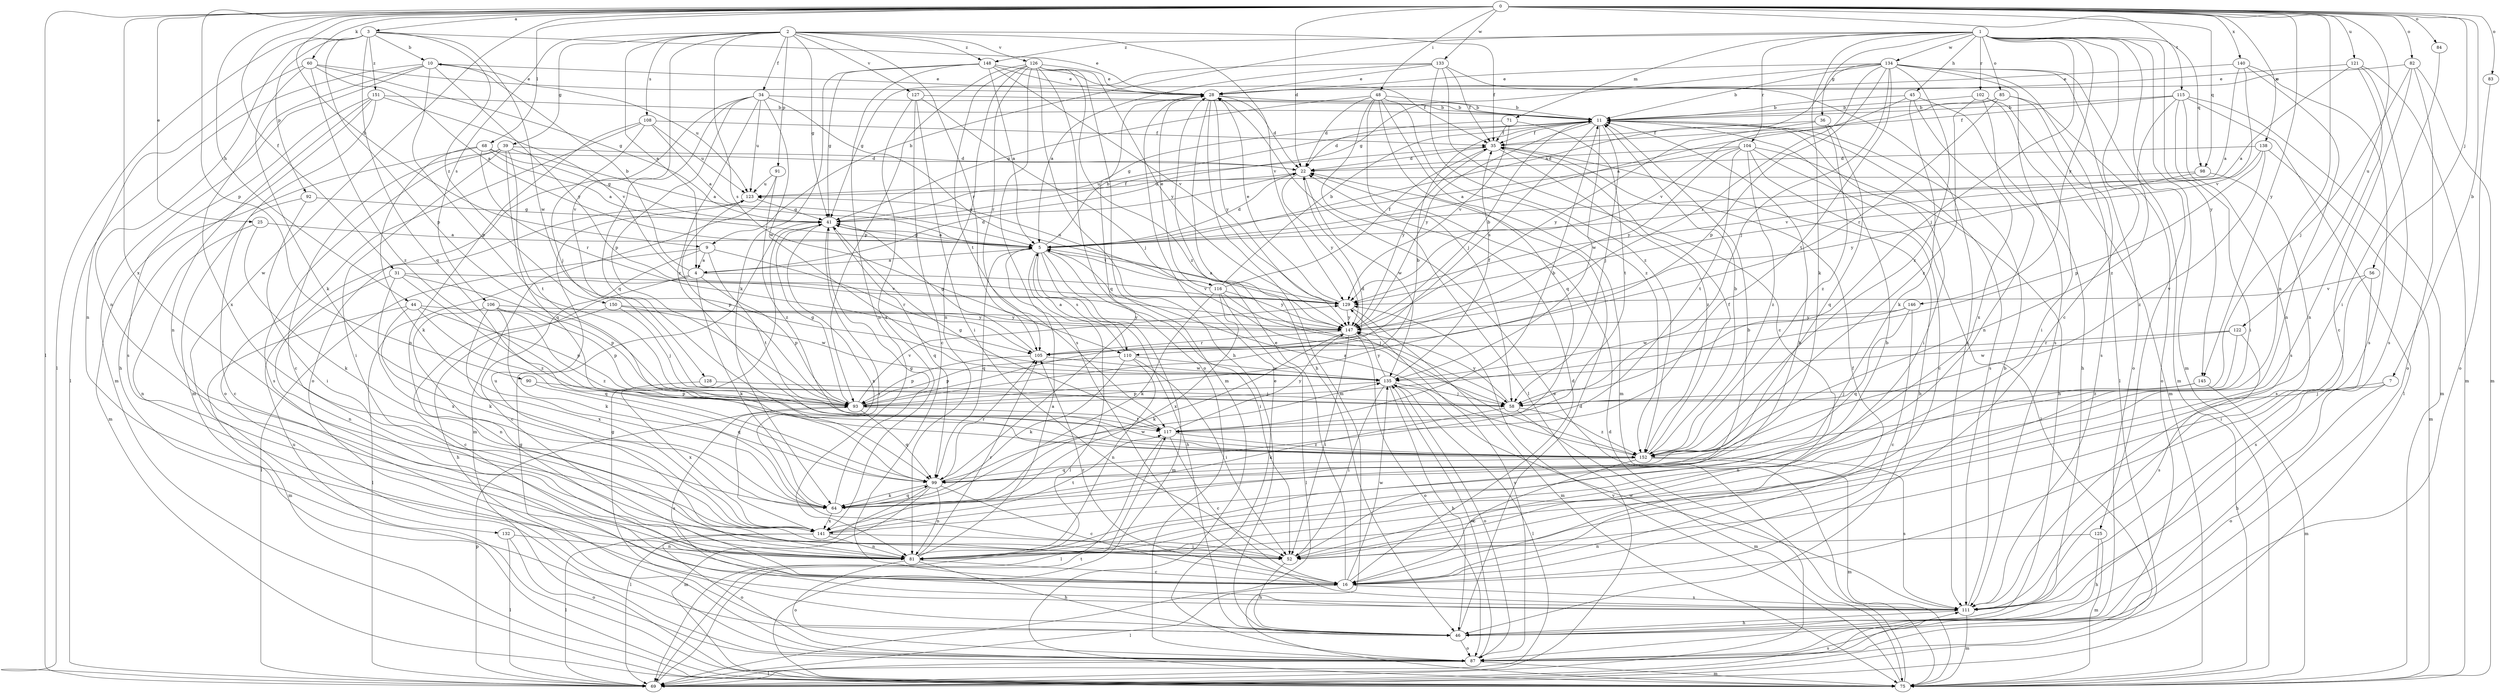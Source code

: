 strict digraph  {
0;
1;
2;
3;
4;
5;
7;
9;
10;
11;
16;
22;
25;
28;
31;
34;
35;
36;
39;
41;
44;
45;
46;
48;
52;
56;
58;
60;
64;
68;
69;
71;
75;
81;
82;
83;
84;
85;
87;
90;
91;
92;
93;
98;
99;
102;
104;
105;
106;
108;
110;
111;
115;
116;
117;
121;
122;
123;
125;
126;
127;
128;
129;
132;
133;
134;
135;
138;
140;
141;
145;
146;
147;
148;
150;
151;
152;
0 -> 3  [label=a];
0 -> 7  [label=b];
0 -> 9  [label=b];
0 -> 22  [label=d];
0 -> 25  [label=e];
0 -> 31  [label=f];
0 -> 44  [label=h];
0 -> 48  [label=i];
0 -> 56  [label=j];
0 -> 60  [label=k];
0 -> 68  [label=l];
0 -> 69  [label=l];
0 -> 81  [label=n];
0 -> 82  [label=o];
0 -> 83  [label=o];
0 -> 84  [label=o];
0 -> 90  [label=p];
0 -> 98  [label=q];
0 -> 115  [label=t];
0 -> 121  [label=u];
0 -> 122  [label=u];
0 -> 132  [label=w];
0 -> 133  [label=w];
0 -> 138  [label=x];
0 -> 140  [label=x];
0 -> 141  [label=x];
0 -> 145  [label=y];
1 -> 9  [label=b];
1 -> 16  [label=c];
1 -> 36  [label=g];
1 -> 45  [label=h];
1 -> 58  [label=j];
1 -> 64  [label=k];
1 -> 71  [label=m];
1 -> 75  [label=m];
1 -> 85  [label=o];
1 -> 98  [label=q];
1 -> 102  [label=r];
1 -> 104  [label=r];
1 -> 125  [label=v];
1 -> 134  [label=w];
1 -> 145  [label=y];
1 -> 146  [label=y];
1 -> 148  [label=z];
2 -> 4  [label=a];
2 -> 34  [label=f];
2 -> 35  [label=f];
2 -> 39  [label=g];
2 -> 41  [label=g];
2 -> 91  [label=p];
2 -> 105  [label=r];
2 -> 106  [label=s];
2 -> 108  [label=s];
2 -> 110  [label=s];
2 -> 126  [label=v];
2 -> 127  [label=v];
2 -> 128  [label=v];
2 -> 129  [label=v];
2 -> 148  [label=z];
3 -> 10  [label=b];
3 -> 28  [label=e];
3 -> 69  [label=l];
3 -> 81  [label=n];
3 -> 92  [label=p];
3 -> 93  [label=p];
3 -> 99  [label=q];
3 -> 135  [label=w];
3 -> 150  [label=z];
3 -> 151  [label=z];
4 -> 10  [label=b];
4 -> 22  [label=d];
4 -> 46  [label=h];
4 -> 64  [label=k];
4 -> 69  [label=l];
4 -> 93  [label=p];
4 -> 129  [label=v];
5 -> 4  [label=a];
5 -> 11  [label=b];
5 -> 22  [label=d];
5 -> 41  [label=g];
5 -> 46  [label=h];
5 -> 52  [label=i];
5 -> 69  [label=l];
5 -> 75  [label=m];
5 -> 99  [label=q];
5 -> 110  [label=s];
5 -> 116  [label=t];
7 -> 46  [label=h];
7 -> 58  [label=j];
7 -> 87  [label=o];
9 -> 4  [label=a];
9 -> 16  [label=c];
9 -> 69  [label=l];
9 -> 105  [label=r];
9 -> 117  [label=t];
10 -> 28  [label=e];
10 -> 69  [label=l];
10 -> 75  [label=m];
10 -> 93  [label=p];
10 -> 123  [label=u];
10 -> 141  [label=x];
10 -> 147  [label=y];
11 -> 35  [label=f];
11 -> 41  [label=g];
11 -> 52  [label=i];
11 -> 58  [label=j];
11 -> 110  [label=s];
11 -> 111  [label=s];
11 -> 135  [label=w];
11 -> 147  [label=y];
16 -> 22  [label=d];
16 -> 28  [label=e];
16 -> 35  [label=f];
16 -> 69  [label=l];
16 -> 105  [label=r];
16 -> 111  [label=s];
16 -> 135  [label=w];
22 -> 123  [label=u];
22 -> 135  [label=w];
22 -> 147  [label=y];
25 -> 5  [label=a];
25 -> 64  [label=k];
25 -> 81  [label=n];
28 -> 11  [label=b];
28 -> 22  [label=d];
28 -> 46  [label=h];
28 -> 75  [label=m];
28 -> 99  [label=q];
28 -> 147  [label=y];
31 -> 81  [label=n];
31 -> 93  [label=p];
31 -> 129  [label=v];
31 -> 141  [label=x];
31 -> 152  [label=z];
34 -> 11  [label=b];
34 -> 87  [label=o];
34 -> 93  [label=p];
34 -> 99  [label=q];
34 -> 123  [label=u];
34 -> 135  [label=w];
34 -> 147  [label=y];
34 -> 152  [label=z];
35 -> 22  [label=d];
35 -> 46  [label=h];
35 -> 147  [label=y];
35 -> 152  [label=z];
36 -> 35  [label=f];
36 -> 99  [label=q];
36 -> 147  [label=y];
36 -> 152  [label=z];
39 -> 5  [label=a];
39 -> 16  [label=c];
39 -> 22  [label=d];
39 -> 52  [label=i];
39 -> 99  [label=q];
39 -> 111  [label=s];
39 -> 117  [label=t];
41 -> 5  [label=a];
41 -> 35  [label=f];
41 -> 52  [label=i];
41 -> 99  [label=q];
41 -> 141  [label=x];
44 -> 64  [label=k];
44 -> 75  [label=m];
44 -> 93  [label=p];
44 -> 99  [label=q];
44 -> 147  [label=y];
45 -> 11  [label=b];
45 -> 46  [label=h];
45 -> 64  [label=k];
45 -> 129  [label=v];
45 -> 141  [label=x];
46 -> 22  [label=d];
46 -> 41  [label=g];
46 -> 87  [label=o];
48 -> 11  [label=b];
48 -> 22  [label=d];
48 -> 41  [label=g];
48 -> 58  [label=j];
48 -> 69  [label=l];
48 -> 75  [label=m];
48 -> 99  [label=q];
48 -> 152  [label=z];
52 -> 11  [label=b];
52 -> 46  [label=h];
52 -> 123  [label=u];
56 -> 52  [label=i];
56 -> 111  [label=s];
56 -> 129  [label=v];
58 -> 64  [label=k];
58 -> 75  [label=m];
58 -> 147  [label=y];
58 -> 152  [label=z];
60 -> 5  [label=a];
60 -> 28  [label=e];
60 -> 41  [label=g];
60 -> 64  [label=k];
60 -> 81  [label=n];
60 -> 152  [label=z];
64 -> 41  [label=g];
64 -> 99  [label=q];
64 -> 141  [label=x];
68 -> 5  [label=a];
68 -> 22  [label=d];
68 -> 41  [label=g];
68 -> 64  [label=k];
68 -> 75  [label=m];
68 -> 105  [label=r];
69 -> 22  [label=d];
69 -> 93  [label=p];
69 -> 111  [label=s];
69 -> 117  [label=t];
71 -> 22  [label=d];
71 -> 35  [label=f];
71 -> 117  [label=t];
71 -> 129  [label=v];
75 -> 28  [label=e];
75 -> 123  [label=u];
75 -> 129  [label=v];
81 -> 5  [label=a];
81 -> 11  [label=b];
81 -> 16  [label=c];
81 -> 46  [label=h];
81 -> 87  [label=o];
81 -> 105  [label=r];
82 -> 16  [label=c];
82 -> 28  [label=e];
82 -> 58  [label=j];
82 -> 75  [label=m];
82 -> 87  [label=o];
83 -> 87  [label=o];
84 -> 52  [label=i];
85 -> 5  [label=a];
85 -> 11  [label=b];
85 -> 87  [label=o];
85 -> 105  [label=r];
85 -> 111  [label=s];
87 -> 28  [label=e];
87 -> 41  [label=g];
87 -> 69  [label=l];
87 -> 75  [label=m];
87 -> 129  [label=v];
87 -> 135  [label=w];
90 -> 93  [label=p];
90 -> 99  [label=q];
91 -> 75  [label=m];
91 -> 123  [label=u];
91 -> 152  [label=z];
92 -> 16  [label=c];
92 -> 41  [label=g];
92 -> 52  [label=i];
93 -> 11  [label=b];
93 -> 22  [label=d];
93 -> 41  [label=g];
93 -> 99  [label=q];
93 -> 111  [label=s];
93 -> 117  [label=t];
93 -> 129  [label=v];
98 -> 111  [label=s];
98 -> 123  [label=u];
98 -> 147  [label=y];
99 -> 16  [label=c];
99 -> 64  [label=k];
99 -> 69  [label=l];
99 -> 75  [label=m];
99 -> 81  [label=n];
99 -> 105  [label=r];
99 -> 135  [label=w];
102 -> 11  [label=b];
102 -> 52  [label=i];
102 -> 75  [label=m];
102 -> 81  [label=n];
102 -> 152  [label=z];
104 -> 5  [label=a];
104 -> 16  [label=c];
104 -> 22  [label=d];
104 -> 46  [label=h];
104 -> 69  [label=l];
104 -> 117  [label=t];
104 -> 147  [label=y];
104 -> 152  [label=z];
105 -> 41  [label=g];
105 -> 93  [label=p];
105 -> 135  [label=w];
106 -> 64  [label=k];
106 -> 81  [label=n];
106 -> 93  [label=p];
106 -> 141  [label=x];
106 -> 147  [label=y];
106 -> 152  [label=z];
108 -> 5  [label=a];
108 -> 35  [label=f];
108 -> 58  [label=j];
108 -> 81  [label=n];
108 -> 87  [label=o];
108 -> 123  [label=u];
110 -> 5  [label=a];
110 -> 52  [label=i];
110 -> 64  [label=k];
110 -> 81  [label=n];
110 -> 93  [label=p];
110 -> 135  [label=w];
111 -> 11  [label=b];
111 -> 46  [label=h];
111 -> 75  [label=m];
111 -> 135  [label=w];
115 -> 11  [label=b];
115 -> 35  [label=f];
115 -> 52  [label=i];
115 -> 69  [label=l];
115 -> 75  [label=m];
115 -> 111  [label=s];
115 -> 152  [label=z];
116 -> 11  [label=b];
116 -> 28  [label=e];
116 -> 35  [label=f];
116 -> 58  [label=j];
116 -> 64  [label=k];
116 -> 69  [label=l];
116 -> 123  [label=u];
116 -> 141  [label=x];
116 -> 147  [label=y];
117 -> 11  [label=b];
117 -> 16  [label=c];
117 -> 41  [label=g];
117 -> 69  [label=l];
117 -> 147  [label=y];
117 -> 152  [label=z];
121 -> 5  [label=a];
121 -> 28  [label=e];
121 -> 75  [label=m];
121 -> 81  [label=n];
121 -> 111  [label=s];
122 -> 105  [label=r];
122 -> 111  [label=s];
122 -> 135  [label=w];
122 -> 152  [label=z];
123 -> 41  [label=g];
123 -> 93  [label=p];
125 -> 46  [label=h];
125 -> 75  [label=m];
125 -> 81  [label=n];
126 -> 28  [label=e];
126 -> 46  [label=h];
126 -> 75  [label=m];
126 -> 81  [label=n];
126 -> 87  [label=o];
126 -> 93  [label=p];
126 -> 105  [label=r];
126 -> 111  [label=s];
126 -> 117  [label=t];
126 -> 147  [label=y];
126 -> 152  [label=z];
127 -> 11  [label=b];
127 -> 16  [label=c];
127 -> 52  [label=i];
127 -> 58  [label=j];
127 -> 141  [label=x];
128 -> 58  [label=j];
128 -> 141  [label=x];
129 -> 5  [label=a];
129 -> 28  [label=e];
129 -> 75  [label=m];
129 -> 147  [label=y];
132 -> 69  [label=l];
132 -> 81  [label=n];
132 -> 87  [label=o];
133 -> 5  [label=a];
133 -> 16  [label=c];
133 -> 28  [label=e];
133 -> 35  [label=f];
133 -> 41  [label=g];
133 -> 111  [label=s];
133 -> 152  [label=z];
134 -> 5  [label=a];
134 -> 11  [label=b];
134 -> 28  [label=e];
134 -> 41  [label=g];
134 -> 58  [label=j];
134 -> 69  [label=l];
134 -> 75  [label=m];
134 -> 87  [label=o];
134 -> 93  [label=p];
134 -> 105  [label=r];
134 -> 111  [label=s];
134 -> 117  [label=t];
134 -> 152  [label=z];
135 -> 35  [label=f];
135 -> 46  [label=h];
135 -> 52  [label=i];
135 -> 58  [label=j];
135 -> 69  [label=l];
135 -> 87  [label=o];
135 -> 93  [label=p];
135 -> 147  [label=y];
138 -> 22  [label=d];
138 -> 75  [label=m];
138 -> 93  [label=p];
138 -> 129  [label=v];
138 -> 152  [label=z];
140 -> 5  [label=a];
140 -> 28  [label=e];
140 -> 81  [label=n];
140 -> 111  [label=s];
140 -> 129  [label=v];
141 -> 11  [label=b];
141 -> 52  [label=i];
141 -> 69  [label=l];
141 -> 81  [label=n];
141 -> 87  [label=o];
141 -> 117  [label=t];
145 -> 58  [label=j];
145 -> 75  [label=m];
145 -> 81  [label=n];
146 -> 16  [label=c];
146 -> 99  [label=q];
146 -> 135  [label=w];
146 -> 147  [label=y];
147 -> 11  [label=b];
147 -> 52  [label=i];
147 -> 64  [label=k];
147 -> 87  [label=o];
147 -> 105  [label=r];
148 -> 5  [label=a];
148 -> 28  [label=e];
148 -> 35  [label=f];
148 -> 41  [label=g];
148 -> 64  [label=k];
148 -> 81  [label=n];
148 -> 129  [label=v];
150 -> 16  [label=c];
150 -> 58  [label=j];
150 -> 135  [label=w];
150 -> 147  [label=y];
151 -> 11  [label=b];
151 -> 46  [label=h];
151 -> 75  [label=m];
151 -> 81  [label=n];
151 -> 111  [label=s];
151 -> 129  [label=v];
152 -> 5  [label=a];
152 -> 11  [label=b];
152 -> 16  [label=c];
152 -> 35  [label=f];
152 -> 75  [label=m];
152 -> 99  [label=q];
152 -> 111  [label=s];
}
